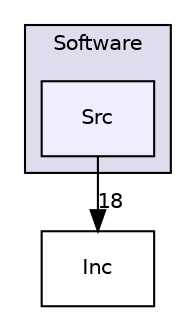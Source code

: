 digraph "Software/Src" {
  compound=true
  node [ fontsize="10", fontname="Helvetica"];
  edge [ labelfontsize="10", labelfontname="Helvetica"];
  subgraph clusterdir_4e9c05acfa2c3671b8618fcb95d57d96 {
    graph [ bgcolor="#ddddee", pencolor="black", label="Software" fontname="Helvetica", fontsize="10", URL="dir_4e9c05acfa2c3671b8618fcb95d57d96.html"]
  dir_f8859d1eac264ed290a029e4fa2f4722 [shape=box, label="Src", style="filled", fillcolor="#eeeeff", pencolor="black", URL="dir_f8859d1eac264ed290a029e4fa2f4722.html"];
  }
  dir_9983cc9f2327901edd3f8960c0ad9c2f [shape=box label="Inc" URL="dir_9983cc9f2327901edd3f8960c0ad9c2f.html"];
  dir_f8859d1eac264ed290a029e4fa2f4722->dir_9983cc9f2327901edd3f8960c0ad9c2f [headlabel="18", labeldistance=1.5 headhref="dir_000004_000003.html"];
}

